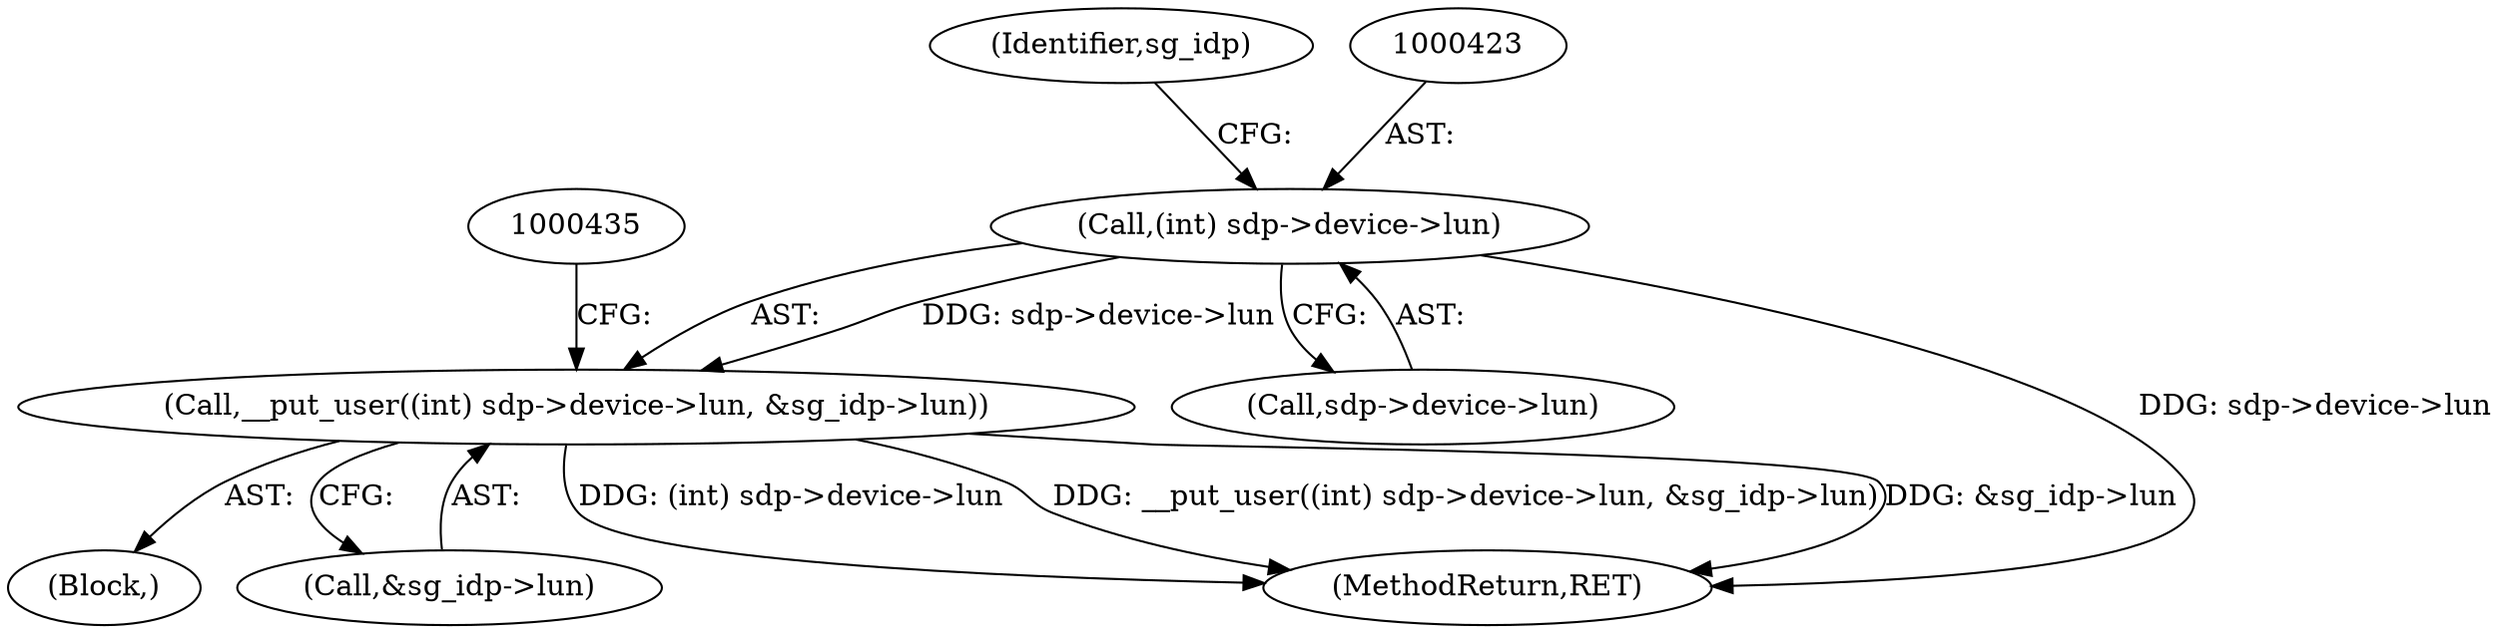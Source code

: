 digraph "0_linux_3e0097499839e0fe3af380410eababe5a47c4cf9_0@pointer" {
"1000422" [label="(Call,(int) sdp->device->lun)"];
"1000421" [label="(Call,__put_user((int) sdp->device->lun, &sg_idp->lun))"];
"1000422" [label="(Call,(int) sdp->device->lun)"];
"1000421" [label="(Call,__put_user((int) sdp->device->lun, &sg_idp->lun))"];
"1000424" [label="(Call,sdp->device->lun)"];
"1000431" [label="(Identifier,sg_idp)"];
"1000369" [label="(Block,)"];
"1000429" [label="(Call,&sg_idp->lun)"];
"1001060" [label="(MethodReturn,RET)"];
"1000422" -> "1000421"  [label="AST: "];
"1000422" -> "1000424"  [label="CFG: "];
"1000423" -> "1000422"  [label="AST: "];
"1000424" -> "1000422"  [label="AST: "];
"1000431" -> "1000422"  [label="CFG: "];
"1000422" -> "1001060"  [label="DDG: sdp->device->lun"];
"1000422" -> "1000421"  [label="DDG: sdp->device->lun"];
"1000421" -> "1000369"  [label="AST: "];
"1000421" -> "1000429"  [label="CFG: "];
"1000429" -> "1000421"  [label="AST: "];
"1000435" -> "1000421"  [label="CFG: "];
"1000421" -> "1001060"  [label="DDG: (int) sdp->device->lun"];
"1000421" -> "1001060"  [label="DDG: __put_user((int) sdp->device->lun, &sg_idp->lun)"];
"1000421" -> "1001060"  [label="DDG: &sg_idp->lun"];
}
